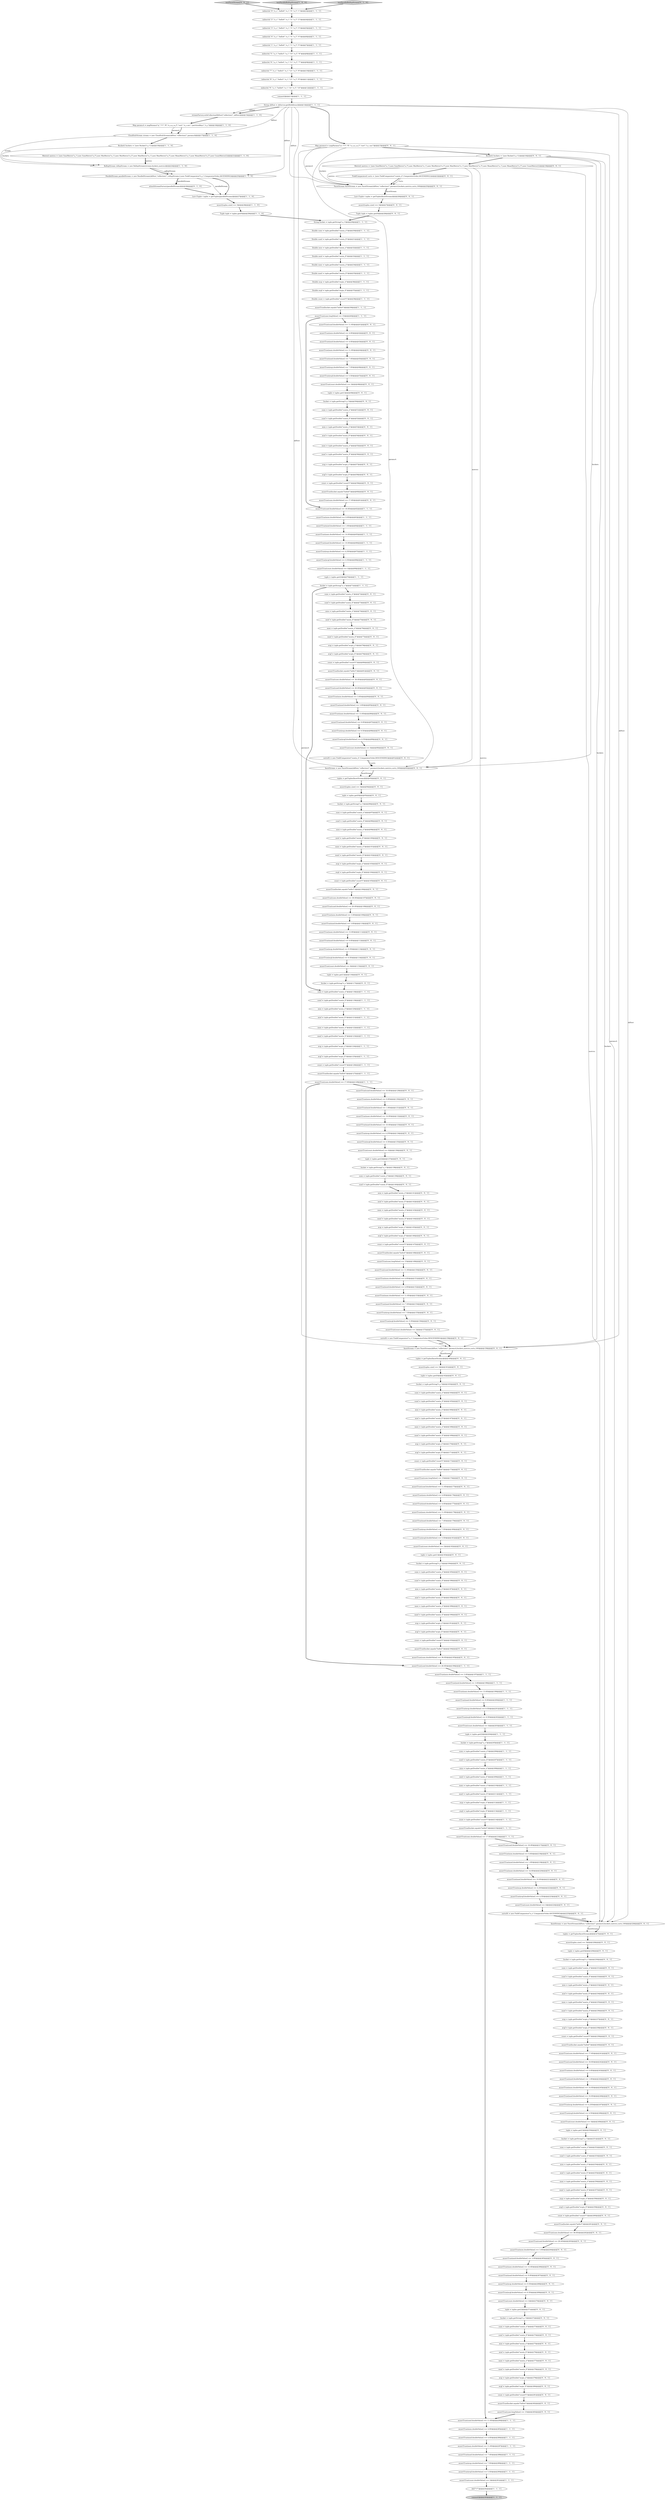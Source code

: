 digraph {
251 [style = filled, label = "assertTrue(avgf.doubleValue() == 6.5D)@@@269@@@['0', '0', '1']", fillcolor = white, shape = ellipse image = "AAA0AAABBB3BBB"];
4 [style = filled, label = "indexr(id,\"3\",\"a_s\",\"hello3\",\"a_i\",\"3\",\"a_f\",\"3\")@@@5@@@['1', '1', '1']", fillcolor = white, shape = ellipse image = "AAA0AAABBB1BBB"];
189 [style = filled, label = "assertTrue(sumi.doubleValue() == 38.0D)@@@107@@@['0', '0', '1']", fillcolor = white, shape = ellipse image = "AAA0AAABBB3BBB"];
289 [style = filled, label = "sumi = tuple.getDouble(\"sum(a_i)\")@@@273@@@['0', '0', '1']", fillcolor = white, shape = ellipse image = "AAA0AAABBB3BBB"];
293 [style = filled, label = "tuple = tuples.get(1)@@@116@@@['0', '0', '1']", fillcolor = white, shape = ellipse image = "AAA0AAABBB3BBB"];
258 [style = filled, label = "sumf = tuple.getDouble(\"sum(a_f)\")@@@98@@@['0', '0', '1']", fillcolor = white, shape = ellipse image = "AAA0AAABBB3BBB"];
121 [style = filled, label = "assertTrue(maxf.doubleValue() == 10.0D)@@@133@@@['0', '0', '1']", fillcolor = white, shape = ellipse image = "AAA0AAABBB3BBB"];
17 [style = filled, label = "mini = tuple.getDouble(\"min(a_i)\")@@@208@@@['1', '1', '1']", fillcolor = white, shape = ellipse image = "AAA0AAABBB1BBB"];
267 [style = filled, label = "assertTrue(maxf.doubleValue() == 10.0D)@@@221@@@['0', '0', '1']", fillcolor = white, shape = ellipse image = "AAA0AAABBB3BBB"];
269 [style = filled, label = "assertTrue(bucket.equals(\"hello4\"))@@@148@@@['0', '0', '1']", fillcolor = white, shape = ellipse image = "AAA0AAABBB3BBB"];
34 [style = filled, label = "assertTrue(maxi.doubleValue() == 13.0D)@@@199@@@['1', '1', '1']", fillcolor = white, shape = ellipse image = "AAA0AAABBB1BBB"];
218 [style = filled, label = "assertTrue(sumi.doubleValue() == 38.0D)@@@82@@@['0', '0', '1']", fillcolor = white, shape = ellipse image = "AAA0AAABBB3BBB"];
219 [style = filled, label = "assertTrue(maxi.doubleValue() == 14.0D)@@@220@@@['0', '0', '1']", fillcolor = white, shape = ellipse image = "AAA0AAABBB3BBB"];
168 [style = filled, label = "avgi = tuple.getDouble(\"avg(a_i)\")@@@103@@@['0', '0', '1']", fillcolor = white, shape = ellipse image = "AAA0AAABBB3BBB"];
130 [style = filled, label = "avgi = tuple.getDouble(\"avg(a_i)\")@@@258@@@['0', '0', '1']", fillcolor = white, shape = ellipse image = "AAA0AAABBB3BBB"];
117 [style = filled, label = "assert(tuples.size() == 3)@@@94@@@['0', '0', '1']", fillcolor = white, shape = ellipse image = "AAA0AAABBB3BBB"];
112 [style = filled, label = "sumi = tuple.getDouble(\"sum(a_i)\")@@@231@@@['0', '0', '1']", fillcolor = white, shape = ellipse image = "AAA0AAABBB3BBB"];
138 [style = filled, label = "Map paramsA = mapParams(\"q\",\"*:*\",\"fl\",\"a_s,a_i,a_f\",\"sort\",\"a_s asc\")@@@15@@@['0', '0', '1']", fillcolor = white, shape = ellipse image = "AAA0AAABBB3BBB"];
154 [style = filled, label = "assertTrue(sumi.longValue() == 15)@@@149@@@['0', '0', '1']", fillcolor = white, shape = ellipse image = "AAA0AAABBB3BBB"];
162 [style = filled, label = "assertTrue(maxi.doubleValue() == 11.0D)@@@178@@@['0', '0', '1']", fillcolor = white, shape = ellipse image = "AAA0AAABBB3BBB"];
236 [style = filled, label = "assertTrue(mini.doubleValue() == 4.0D)@@@151@@@['0', '0', '1']", fillcolor = white, shape = ellipse image = "AAA0AAABBB3BBB"];
74 [style = filled, label = "String zkHost = zkServer.getZkAddress()@@@14@@@['1', '1', '1']", fillcolor = white, shape = ellipse image = "AAA0AAABBB1BBB"];
249 [style = filled, label = "assertTrue(count.doubleValue() == 4)@@@90@@@['0', '0', '1']", fillcolor = white, shape = ellipse image = "AAA0AAABBB3BBB"];
146 [style = filled, label = "avgi = tuple.getDouble(\"avg(a_i)\")@@@191@@@['0', '0', '1']", fillcolor = white, shape = ellipse image = "AAA0AAABBB3BBB"];
135 [style = filled, label = "mini = tuple.getDouble(\"min(a_i)\")@@@99@@@['0', '0', '1']", fillcolor = white, shape = ellipse image = "AAA0AAABBB3BBB"];
125 [style = filled, label = "assertTrue(minf.doubleValue() == 3.0D)@@@85@@@['0', '0', '1']", fillcolor = white, shape = ellipse image = "AAA0AAABBB3BBB"];
252 [style = filled, label = "mini = tuple.getDouble(\"min(a_i)\")@@@187@@@['0', '0', '1']", fillcolor = white, shape = ellipse image = "AAA0AAABBB3BBB"];
241 [style = filled, label = "assertTrue(count.doubleValue() == 4)@@@224@@@['0', '0', '1']", fillcolor = white, shape = ellipse image = "AAA0AAABBB3BBB"];
86 [style = filled, label = "avgf = tuple.getDouble(\"avg(a_f)\")@@@213@@@['1', '1', '1']", fillcolor = white, shape = ellipse image = "AAA0AAABBB1BBB"];
158 [style = filled, label = "mini = tuple.getDouble(\"min(a_i)\")@@@233@@@['0', '0', '1']", fillcolor = white, shape = ellipse image = "AAA0AAABBB3BBB"];
242 [style = filled, label = "assertTrue(sumf.doubleValue() == 11.0D)@@@150@@@['0', '0', '1']", fillcolor = white, shape = ellipse image = "AAA0AAABBB3BBB"];
261 [style = filled, label = "sumi = tuple.getDouble(\"sum(a_i)\")@@@51@@@['0', '0', '1']", fillcolor = white, shape = ellipse image = "AAA0AAABBB3BBB"];
92 [style = filled, label = "assertTrue(bucket.equals(\"hello3\"))@@@194@@@['0', '0', '1']", fillcolor = white, shape = ellipse image = "AAA0AAABBB3BBB"];
93 [style = filled, label = "assertTrue(sumf.doubleValue() == 11.0D)@@@175@@@['0', '0', '1']", fillcolor = white, shape = ellipse image = "AAA0AAABBB3BBB"];
157 [style = filled, label = "minf = tuple.getDouble(\"min(a_f)\")@@@255@@@['0', '0', '1']", fillcolor = white, shape = ellipse image = "AAA0AAABBB3BBB"];
51 [style = filled, label = "Double maxi = tuple.getDouble(\"max(a_i)\")@@@34@@@['1', '1', '1']", fillcolor = white, shape = ellipse image = "AAA0AAABBB1BBB"];
166 [style = filled, label = "avgf = tuple.getDouble(\"avg(a_f)\")@@@259@@@['0', '0', '1']", fillcolor = white, shape = ellipse image = "AAA0AAABBB3BBB"];
298 [style = filled, label = "assertTrue(maxi.doubleValue() == 14.0D)@@@245@@@['0', '0', '1']", fillcolor = white, shape = ellipse image = "AAA0AAABBB3BBB"];
214 [style = filled, label = "avgf = tuple.getDouble(\"avg(a_f)\")@@@146@@@['0', '0', '1']", fillcolor = white, shape = ellipse image = "AAA0AAABBB3BBB"];
199 [style = filled, label = "avgf = tuple.getDouble(\"avg(a_f)\")@@@192@@@['0', '0', '1']", fillcolor = white, shape = ellipse image = "AAA0AAABBB3BBB"];
5 [style = filled, label = "assertTrue(avgi.doubleValue() == 7.5D)@@@289@@@['1', '1', '1']", fillcolor = white, shape = ellipse image = "AAA0AAABBB1BBB"];
54 [style = filled, label = "Metric(( metrics = {new SumMetric(\"a_i\"),new SumMetric(\"a_f\"),new MinMetric(\"a_i\"),new MinMetric(\"a_f\"),new MaxMetric(\"a_i\"),new MaxMetric(\"a_f\"),new MeanMetric(\"a_i\"),new MeanMetric(\"a_f\"),new CountMetric()}@@@21@@@['1', '1', '0']", fillcolor = white, shape = ellipse image = "AAA0AAABBB1BBB"];
89 [style = filled, label = "assertTrue(maxf.doubleValue() == 9.0D)@@@267@@@['0', '0', '1']", fillcolor = white, shape = ellipse image = "AAA0AAABBB3BBB"];
104 [style = filled, label = "sumf = tuple.getDouble(\"sum(a_f)\")@@@274@@@['0', '0', '1']", fillcolor = white, shape = ellipse image = "AAA0AAABBB3BBB"];
127 [style = filled, label = "minf = tuple.getDouble(\"min(a_f)\")@@@167@@@['0', '0', '1']", fillcolor = white, shape = ellipse image = "AAA0AAABBB3BBB"];
273 [style = filled, label = "sumi = tuple.getDouble(\"sum(a_i)\")@@@72@@@['0', '0', '1']", fillcolor = white, shape = ellipse image = "AAA0AAABBB3BBB"];
211 [style = filled, label = "assertTrue(sumf.doubleValue() == 18.0D)@@@217@@@['0', '0', '1']", fillcolor = white, shape = ellipse image = "AAA0AAABBB3BBB"];
178 [style = filled, label = "tuple = tuples.get(0)@@@229@@@['0', '0', '1']", fillcolor = white, shape = ellipse image = "AAA0AAABBB3BBB"];
133 [style = filled, label = "testFacetStream['0', '0', '1']", fillcolor = lightgray, shape = diamond image = "AAA0AAABBB3BBB"];
204 [style = filled, label = "assert(tuples.size() == 3)@@@228@@@['0', '0', '1']", fillcolor = white, shape = ellipse image = "AAA0AAABBB3BBB"];
114 [style = filled, label = "assertTrue(avgi.doubleValue() == 7.5D)@@@155@@@['0', '0', '1']", fillcolor = white, shape = ellipse image = "AAA0AAABBB3BBB"];
99 [style = filled, label = "avgf = tuple.getDouble(\"avg(a_f)\")@@@104@@@['0', '0', '1']", fillcolor = white, shape = ellipse image = "AAA0AAABBB3BBB"];
55 [style = filled, label = "Map paramsA = mapParams(\"q\",\"*:*\",\"fl\",\"a_s,a_i,a_f\",\"sort\",\"a_s asc\",\"partitionKeys\",\"a_s\")@@@16@@@['1', '1', '0']", fillcolor = white, shape = ellipse image = "AAA0AAABBB1BBB"];
14 [style = filled, label = "Double avgf = tuple.getDouble(\"avg(a_f)\")@@@37@@@['1', '1', '1']", fillcolor = white, shape = ellipse image = "AAA0AAABBB1BBB"];
190 [style = filled, label = "mini = tuple.getDouble(\"min(a_i)\")@@@141@@@['0', '0', '1']", fillcolor = white, shape = ellipse image = "AAA0AAABBB3BBB"];
56 [style = filled, label = "assertTrue(count.doubleValue() == 2)@@@291@@@['1', '1', '1']", fillcolor = white, shape = ellipse image = "AAA0AAABBB1BBB"];
187 [style = filled, label = "assertTrue(maxi.doubleValue() == 13.0D)@@@86@@@['0', '0', '1']", fillcolor = white, shape = ellipse image = "AAA0AAABBB3BBB"];
80 [style = filled, label = "assertTrue(bucket.equals(\"hello4\"))@@@39@@@['1', '1', '1']", fillcolor = white, shape = ellipse image = "AAA0AAABBB1BBB"];
257 [style = filled, label = "bucket = tuple.getString(\"a_s\")@@@272@@@['0', '0', '1']", fillcolor = white, shape = ellipse image = "AAA0AAABBB3BBB"];
286 [style = filled, label = "maxf = tuple.getDouble(\"max(a_f)\")@@@278@@@['0', '0', '1']", fillcolor = white, shape = ellipse image = "AAA0AAABBB3BBB"];
297 [style = filled, label = "maxf = tuple.getDouble(\"max(a_f)\")@@@169@@@['0', '0', '1']", fillcolor = white, shape = ellipse image = "AAA0AAABBB3BBB"];
134 [style = filled, label = "count = tuple.getDouble(\"count(*)\")@@@281@@@['0', '0', '1']", fillcolor = white, shape = ellipse image = "AAA0AAABBB3BBB"];
8 [style = filled, label = "assertTrue(maxi.doubleValue() == 14.0D)@@@65@@@['1', '1', '1']", fillcolor = white, shape = ellipse image = "AAA0AAABBB1BBB"];
128 [style = filled, label = "assertTrue(count.doubleValue() == 2)@@@48@@@['0', '0', '1']", fillcolor = white, shape = ellipse image = "AAA0AAABBB3BBB"];
66 [style = filled, label = "count = tuple.getDouble(\"count(*)\")@@@126@@@['1', '1', '1']", fillcolor = white, shape = ellipse image = "AAA0AAABBB1BBB"];
185 [style = filled, label = "bucket = tuple.getString(\"a_s\")@@@50@@@['0', '0', '1']", fillcolor = white, shape = ellipse image = "AAA0AAABBB3BBB"];
102 [style = filled, label = "bucket = tuple.getString(\"a_s\")@@@138@@@['0', '0', '1']", fillcolor = white, shape = ellipse image = "AAA0AAABBB3BBB"];
7 [style = filled, label = "Tuple tuple = tuples.get(0)@@@29@@@['1', '1', '0']", fillcolor = white, shape = ellipse image = "AAA0AAABBB1BBB"];
116 [style = filled, label = "minf = tuple.getDouble(\"min(a_f)\")@@@100@@@['0', '0', '1']", fillcolor = white, shape = ellipse image = "AAA0AAABBB3BBB"];
210 [style = filled, label = "assertTrue(count.doubleValue() == 2)@@@157@@@['0', '0', '1']", fillcolor = white, shape = ellipse image = "AAA0AAABBB3BBB"];
271 [style = filled, label = "assertTrue(sumi.doubleValue() == 38.0D)@@@195@@@['0', '0', '1']", fillcolor = white, shape = ellipse image = "AAA0AAABBB3BBB"];
165 [style = filled, label = "minf = tuple.getDouble(\"min(a_f)\")@@@142@@@['0', '0', '1']", fillcolor = white, shape = ellipse image = "AAA0AAABBB3BBB"];
32 [style = filled, label = "bucket = tuple.getString(\"a_s\")@@@205@@@['1', '1', '1']", fillcolor = white, shape = ellipse image = "AAA0AAABBB1BBB"];
274 [style = filled, label = "avgi = tuple.getDouble(\"avg(a_i)\")@@@145@@@['0', '0', '1']", fillcolor = white, shape = ellipse image = "AAA0AAABBB3BBB"];
68 [style = filled, label = "assertTrue(mini.doubleValue() == 4.0D)@@@285@@@['1', '1', '1']", fillcolor = white, shape = ellipse image = "AAA0AAABBB1BBB"];
197 [style = filled, label = "assertTrue(mini.doubleValue() == 0.0D)@@@130@@@['0', '0', '1']", fillcolor = white, shape = ellipse image = "AAA0AAABBB3BBB"];
149 [style = filled, label = "minf = tuple.getDouble(\"min(a_f)\")@@@188@@@['0', '0', '1']", fillcolor = white, shape = ellipse image = "AAA0AAABBB3BBB"];
262 [style = filled, label = "assertTrue(mini.doubleValue() == 0.0D)@@@243@@@['0', '0', '1']", fillcolor = white, shape = ellipse image = "AAA0AAABBB3BBB"];
33 [style = filled, label = "minf = tuple.getDouble(\"min(a_f)\")@@@209@@@['1', '1', '1']", fillcolor = white, shape = ellipse image = "AAA0AAABBB1BBB"];
13 [style = filled, label = "indexr(id,\"1\",\"a_s\",\"hello0\",\"a_i\",\"1\",\"a_f\",\"5\")@@@7@@@['1', '1', '1']", fillcolor = white, shape = ellipse image = "AAA0AAABBB1BBB"];
52 [style = filled, label = "assertTrue(avgi.doubleValue() == 9.5D)@@@201@@@['1', '1', '1']", fillcolor = white, shape = ellipse image = "AAA0AAABBB1BBB"];
207 [style = filled, label = "avgf = tuple.getDouble(\"avg(a_f)\")@@@280@@@['0', '0', '1']", fillcolor = white, shape = ellipse image = "AAA0AAABBB3BBB"];
81 [style = filled, label = "maxi = tuple.getDouble(\"max(a_i)\")@@@122@@@['1', '1', '1']", fillcolor = white, shape = ellipse image = "AAA0AAABBB1BBB"];
212 [style = filled, label = "assertTrue(bucket.equals(\"hello0\"))@@@240@@@['0', '0', '1']", fillcolor = white, shape = ellipse image = "AAA0AAABBB3BBB"];
103 [style = filled, label = "sumi = tuple.getDouble(\"sum(a_i)\")@@@139@@@['0', '0', '1']", fillcolor = white, shape = ellipse image = "AAA0AAABBB3BBB"];
161 [style = filled, label = "tuple = tuples.get(2)@@@137@@@['0', '0', '1']", fillcolor = white, shape = ellipse image = "AAA0AAABBB3BBB"];
181 [style = filled, label = "maxi = tuple.getDouble(\"max(a_i)\")@@@168@@@['0', '0', '1']", fillcolor = white, shape = ellipse image = "AAA0AAABBB3BBB"];
122 [style = filled, label = "assertTrue(avgf.doubleValue() == 6.5D)@@@89@@@['0', '0', '1']", fillcolor = white, shape = ellipse image = "AAA0AAABBB3BBB"];
184 [style = filled, label = "assertTrue(sumf.doubleValue() == 26.0D)@@@263@@@['0', '0', '1']", fillcolor = white, shape = ellipse image = "AAA0AAABBB3BBB"];
44 [style = filled, label = "sumi = tuple.getDouble(\"sum(a_i)\")@@@118@@@['1', '1', '1']", fillcolor = white, shape = ellipse image = "AAA0AAABBB1BBB"];
188 [style = filled, label = "assertTrue(avgi.doubleValue() == 9.5D)@@@113@@@['0', '0', '1']", fillcolor = white, shape = ellipse image = "AAA0AAABBB3BBB"];
277 [style = filled, label = "assertTrue(count.doubleValue() == 2)@@@182@@@['0', '0', '1']", fillcolor = white, shape = ellipse image = "AAA0AAABBB3BBB"];
195 [style = filled, label = "assertTrue(maxf.doubleValue() == 7.0D)@@@45@@@['0', '0', '1']", fillcolor = white, shape = ellipse image = "AAA0AAABBB3BBB"];
198 [style = filled, label = "assert(tuples.size() == 3)@@@161@@@['0', '0', '1']", fillcolor = white, shape = ellipse image = "AAA0AAABBB3BBB"];
143 [style = filled, label = "tuple = tuples.get(1)@@@183@@@['0', '0', '1']", fillcolor = white, shape = ellipse image = "AAA0AAABBB3BBB"];
144 [style = filled, label = "assertTrue(sumf.doubleValue() == 26.0D)@@@83@@@['0', '0', '1']", fillcolor = white, shape = ellipse image = "AAA0AAABBB3BBB"];
23 [style = filled, label = "Double minf = tuple.getDouble(\"min(a_f)\")@@@33@@@['1', '1', '1']", fillcolor = white, shape = ellipse image = "AAA0AAABBB1BBB"];
88 [style = filled, label = "attachStreamFactory(parallelStream)@@@26@@@['0', '1', '0']", fillcolor = white, shape = ellipse image = "AAA1AAABBB2BBB"];
15 [style = filled, label = "ParallelStream parallelStream = new ParallelStream(zkHost,\"collection1\",rollupStream,2,new FieldComparator(\"a_s\",ComparatorOrder.ASCENDING))@@@25@@@['1', '1', '0']", fillcolor = white, shape = ellipse image = "AAA0AAABBB1BBB"];
95 [style = filled, label = "assertTrue(bucket.equals(\"hello3\"))@@@261@@@['0', '0', '1']", fillcolor = white, shape = ellipse image = "AAA0AAABBB3BBB"];
226 [style = filled, label = "assertTrue(avgf.doubleValue() == 4.5D)@@@248@@@['0', '0', '1']", fillcolor = white, shape = ellipse image = "AAA0AAABBB3BBB"];
232 [style = filled, label = "count = tuple.getDouble(\"count(*)\")@@@59@@@['0', '0', '1']", fillcolor = white, shape = ellipse image = "AAA0AAABBB3BBB"];
175 [style = filled, label = "assertTrue(sumi.doubleValue() == 17.0D)@@@61@@@['0', '0', '1']", fillcolor = white, shape = ellipse image = "AAA0AAABBB3BBB"];
62 [style = filled, label = "commit()@@@293@@@['1', '1', '1']", fillcolor = lightgray, shape = ellipse image = "AAA0AAABBB1BBB"];
21 [style = filled, label = "avgi = tuple.getDouble(\"avg(a_i)\")@@@212@@@['1', '1', '1']", fillcolor = white, shape = ellipse image = "AAA0AAABBB1BBB"];
3 [style = filled, label = "assertTrue(avgf.doubleValue() == 5.5D)@@@290@@@['1', '1', '1']", fillcolor = white, shape = ellipse image = "AAA0AAABBB1BBB"];
160 [style = filled, label = "assertTrue(maxf.doubleValue() == 7.0D)@@@154@@@['0', '0', '1']", fillcolor = white, shape = ellipse image = "AAA0AAABBB3BBB"];
244 [style = filled, label = "assertTrue(minf.doubleValue() == 1.0D)@@@219@@@['0', '0', '1']", fillcolor = white, shape = ellipse image = "AAA0AAABBB3BBB"];
16 [style = filled, label = "Double mini = tuple.getDouble(\"min(a_i)\")@@@32@@@['1', '1', '1']", fillcolor = white, shape = ellipse image = "AAA0AAABBB1BBB"];
213 [style = filled, label = "sumf = tuple.getDouble(\"sum(a_f)\")@@@232@@@['0', '0', '1']", fillcolor = white, shape = ellipse image = "AAA0AAABBB3BBB"];
287 [style = filled, label = "sumf = tuple.getDouble(\"sum(a_f)\")@@@73@@@['0', '0', '1']", fillcolor = white, shape = ellipse image = "AAA0AAABBB3BBB"];
295 [style = filled, label = "tuple = tuples.get(0)@@@95@@@['0', '0', '1']", fillcolor = white, shape = ellipse image = "AAA0AAABBB3BBB"];
170 [style = filled, label = "maxi = tuple.getDouble(\"max(a_i)\")@@@277@@@['0', '0', '1']", fillcolor = white, shape = ellipse image = "AAA0AAABBB3BBB"];
272 [style = filled, label = "sumf = tuple.getDouble(\"sum(a_f)\")@@@186@@@['0', '0', '1']", fillcolor = white, shape = ellipse image = "AAA0AAABBB3BBB"];
46 [style = filled, label = "sumf = tuple.getDouble(\"sum(a_f)\")@@@119@@@['1', '1', '1']", fillcolor = white, shape = ellipse image = "AAA0AAABBB1BBB"];
227 [style = filled, label = "assertTrue(count.doubleValue() == 4)@@@115@@@['0', '0', '1']", fillcolor = white, shape = ellipse image = "AAA0AAABBB3BBB"];
228 [style = filled, label = "assertTrue(sumf.doubleValue() == 18.0D)@@@129@@@['0', '0', '1']", fillcolor = white, shape = ellipse image = "AAA0AAABBB3BBB"];
280 [style = filled, label = "bucket = tuple.getString(\"a_s\")@@@96@@@['0', '0', '1']", fillcolor = white, shape = ellipse image = "AAA0AAABBB3BBB"];
140 [style = filled, label = "sumi = tuple.getDouble(\"sum(a_i)\")@@@185@@@['0', '0', '1']", fillcolor = white, shape = ellipse image = "AAA0AAABBB3BBB"];
238 [style = filled, label = "assertTrue(minf.doubleValue() == 4.0D)@@@177@@@['0', '0', '1']", fillcolor = white, shape = ellipse image = "AAA0AAABBB3BBB"];
179 [style = filled, label = "assertTrue(mini.doubleValue() == 3.0D)@@@109@@@['0', '0', '1']", fillcolor = white, shape = ellipse image = "AAA0AAABBB3BBB"];
260 [style = filled, label = "sumi = tuple.getDouble(\"sum(a_i)\")@@@164@@@['0', '0', '1']", fillcolor = white, shape = ellipse image = "AAA0AAABBB3BBB"];
98 [style = filled, label = "List<Tuple> tuples = getTuples(facetStream)@@@26@@@['0', '0', '1']", fillcolor = white, shape = ellipse image = "AAA0AAABBB3BBB"];
248 [style = filled, label = "sumf = tuple.getDouble(\"sum(a_f)\")@@@253@@@['0', '0', '1']", fillcolor = white, shape = ellipse image = "AAA0AAABBB3BBB"];
9 [style = filled, label = "indexr(id,\"8\",\"a_s\",\"hello3\",\"a_i\",\"13\",\"a_f\",\"9\")@@@11@@@['1', '1', '1']", fillcolor = white, shape = ellipse image = "AAA0AAABBB1BBB"];
284 [style = filled, label = "tuple = tuples.get(1)@@@250@@@['0', '0', '1']", fillcolor = white, shape = ellipse image = "AAA0AAABBB3BBB"];
129 [style = filled, label = "assertTrue(sumi.longValue() == 15)@@@174@@@['0', '0', '1']", fillcolor = white, shape = ellipse image = "AAA0AAABBB3BBB"];
132 [style = filled, label = "assertTrue(avgf.doubleValue() == 5.5D)@@@47@@@['0', '0', '1']", fillcolor = white, shape = ellipse image = "AAA0AAABBB3BBB"];
148 [style = filled, label = "assertTrue(minf.doubleValue() == 1.0D)@@@244@@@['0', '0', '1']", fillcolor = white, shape = ellipse image = "AAA0AAABBB3BBB"];
25 [style = filled, label = "assertTrue(count.doubleValue() == 4)@@@69@@@['1', '1', '1']", fillcolor = white, shape = ellipse image = "AAA0AAABBB1BBB"];
145 [style = filled, label = "sorts(0( = new FieldComparator(\"sum(a_i)\",ComparatorOrder.DESCENDING)@@@91@@@['0', '0', '1']", fillcolor = white, shape = ellipse image = "AAA0AAABBB3BBB"];
18 [style = filled, label = "assertTrue(bucket.equals(\"hello0\"))@@@215@@@['1', '1', '1']", fillcolor = white, shape = ellipse image = "AAA0AAABBB1BBB"];
278 [style = filled, label = "sumi = tuple.getDouble(\"sum(a_i)\")@@@97@@@['0', '0', '1']", fillcolor = white, shape = ellipse image = "AAA0AAABBB3BBB"];
177 [style = filled, label = "assertTrue(avgf.doubleValue() == 4.5D)@@@135@@@['0', '0', '1']", fillcolor = white, shape = ellipse image = "AAA0AAABBB3BBB"];
12 [style = filled, label = "assertTrue(minf.doubleValue() == 1.0D)@@@64@@@['1', '1', '1']", fillcolor = white, shape = ellipse image = "AAA0AAABBB1BBB"];
192 [style = filled, label = "assertTrue(avgf.doubleValue() == 6.5D)@@@114@@@['0', '0', '1']", fillcolor = white, shape = ellipse image = "AAA0AAABBB3BBB"];
82 [style = filled, label = "avgf = tuple.getDouble(\"avg(a_f)\")@@@125@@@['1', '1', '1']", fillcolor = white, shape = ellipse image = "AAA0AAABBB1BBB"];
172 [style = filled, label = "count = tuple.getDouble(\"count(*)\")@@@105@@@['0', '0', '1']", fillcolor = white, shape = ellipse image = "AAA0AAABBB3BBB"];
237 [style = filled, label = "assertTrue(minf.doubleValue() == 4.0D)@@@152@@@['0', '0', '1']", fillcolor = white, shape = ellipse image = "AAA0AAABBB3BBB"];
206 [style = filled, label = "avgf = tuple.getDouble(\"avg(a_f)\")@@@58@@@['0', '0', '1']", fillcolor = white, shape = ellipse image = "AAA0AAABBB3BBB"];
235 [style = filled, label = "minf = tuple.getDouble(\"min(a_f)\")@@@54@@@['0', '0', '1']", fillcolor = white, shape = ellipse image = "AAA0AAABBB3BBB"];
53 [style = filled, label = "indexr(id,\"7\",\"a_s\",\"hello3\",\"a_i\",\"12\",\"a_f\",\"8\")@@@10@@@['1', '1', '1']", fillcolor = white, shape = ellipse image = "AAA0AAABBB1BBB"];
101 [style = filled, label = "assertTrue(sumf.doubleValue() == 26.0D)@@@108@@@['0', '0', '1']", fillcolor = white, shape = ellipse image = "AAA0AAABBB3BBB"];
36 [style = filled, label = "assertTrue(mini.doubleValue() == 0.0D)@@@63@@@['1', '1', '1']", fillcolor = white, shape = ellipse image = "AAA0AAABBB1BBB"];
281 [style = filled, label = "tuples = getTuples(facetStream)@@@93@@@['0', '0', '1']", fillcolor = white, shape = ellipse image = "AAA0AAABBB3BBB"];
75 [style = filled, label = "assertTrue(minf.doubleValue() == 3.0D)@@@198@@@['1', '1', '1']", fillcolor = white, shape = ellipse image = "AAA0AAABBB1BBB"];
142 [style = filled, label = "assertTrue(avgi.doubleValue() == 4.25D)@@@134@@@['0', '0', '1']", fillcolor = white, shape = ellipse image = "AAA0AAABBB3BBB"];
49 [style = filled, label = "assertTrue(avgi.doubleValue() == 4.25D)@@@67@@@['1', '1', '1']", fillcolor = white, shape = ellipse image = "AAA0AAABBB1BBB"];
250 [style = filled, label = "assertTrue(bucket.equals(\"hello0\"))@@@60@@@['0', '0', '1']", fillcolor = white, shape = ellipse image = "AAA0AAABBB3BBB"];
180 [style = filled, label = "tuples = getTuples(facetStream)@@@227@@@['0', '0', '1']", fillcolor = white, shape = ellipse image = "AAA0AAABBB3BBB"];
111 [style = filled, label = "Tuple tuple = tuples.get(0)@@@28@@@['0', '0', '1']", fillcolor = white, shape = ellipse image = "AAA0AAABBB3BBB"];
31 [style = filled, label = "count = tuple.getDouble(\"count(*)\")@@@214@@@['1', '1', '1']", fillcolor = white, shape = ellipse image = "AAA0AAABBB1BBB"];
28 [style = filled, label = "assertTrue(avgf.doubleValue() == 6.5D)@@@202@@@['1', '1', '1']", fillcolor = white, shape = ellipse image = "AAA0AAABBB1BBB"];
230 [style = filled, label = "assertTrue(avgf.doubleValue() == 4.5D)@@@223@@@['0', '0', '1']", fillcolor = white, shape = ellipse image = "AAA0AAABBB3BBB"];
194 [style = filled, label = "bucket = tuple.getString(\"a_s\")@@@251@@@['0', '0', '1']", fillcolor = white, shape = ellipse image = "AAA0AAABBB3BBB"];
58 [style = filled, label = "del(\"*:*\")@@@292@@@['1', '1', '1']", fillcolor = white, shape = ellipse image = "AAA0AAABBB1BBB"];
67 [style = filled, label = "sumi = tuple.getDouble(\"sum(a_i)\")@@@206@@@['1', '1', '1']", fillcolor = white, shape = ellipse image = "AAA0AAABBB1BBB"];
259 [style = filled, label = "maxf = tuple.getDouble(\"max(a_f)\")@@@102@@@['0', '0', '1']", fillcolor = white, shape = ellipse image = "AAA0AAABBB3BBB"];
29 [style = filled, label = "assertTrue(sumf.doubleValue() == 11.0D)@@@284@@@['1', '1', '1']", fillcolor = white, shape = ellipse image = "AAA0AAABBB1BBB"];
275 [style = filled, label = "count = tuple.getDouble(\"count(*)\")@@@80@@@['0', '0', '1']", fillcolor = white, shape = ellipse image = "AAA0AAABBB3BBB"];
109 [style = filled, label = "maxf = tuple.getDouble(\"max(a_f)\")@@@77@@@['0', '0', '1']", fillcolor = white, shape = ellipse image = "AAA0AAABBB3BBB"];
224 [style = filled, label = "tuple = tuples.get(0)@@@162@@@['0', '0', '1']", fillcolor = white, shape = ellipse image = "AAA0AAABBB3BBB"];
41 [style = filled, label = "mini = tuple.getDouble(\"min(a_i)\")@@@120@@@['1', '1', '1']", fillcolor = white, shape = ellipse image = "AAA0AAABBB1BBB"];
85 [style = filled, label = "maxf = tuple.getDouble(\"max(a_f)\")@@@211@@@['1', '1', '1']", fillcolor = white, shape = ellipse image = "AAA0AAABBB1BBB"];
47 [style = filled, label = "maxf = tuple.getDouble(\"max(a_f)\")@@@123@@@['1', '1', '1']", fillcolor = white, shape = ellipse image = "AAA0AAABBB1BBB"];
71 [style = filled, label = "Double avgi = tuple.getDouble(\"avg(a_i)\")@@@36@@@['1', '1', '1']", fillcolor = white, shape = ellipse image = "AAA0AAABBB1BBB"];
100 [style = filled, label = "sumf = tuple.getDouble(\"sum(a_f)\")@@@165@@@['0', '0', '1']", fillcolor = white, shape = ellipse image = "AAA0AAABBB3BBB"];
296 [style = filled, label = "assertTrue(sumi.doubleValue() == 17.0D)@@@241@@@['0', '0', '1']", fillcolor = white, shape = ellipse image = "AAA0AAABBB3BBB"];
240 [style = filled, label = "assertTrue(mini.doubleValue() == 3.0D)@@@264@@@['0', '0', '1']", fillcolor = white, shape = ellipse image = "AAA0AAABBB3BBB"];
216 [style = filled, label = "count = tuple.getDouble(\"count(*)\")@@@193@@@['0', '0', '1']", fillcolor = white, shape = ellipse image = "AAA0AAABBB3BBB"];
141 [style = filled, label = "maxi = tuple.getDouble(\"max(a_i)\")@@@143@@@['0', '0', '1']", fillcolor = white, shape = ellipse image = "AAA0AAABBB3BBB"];
94 [style = filled, label = "FacetStream facetStream = new FacetStream(zkHost,\"collection1\",paramsA,buckets,metrics,sorts,100)@@@25@@@['0', '0', '1']", fillcolor = white, shape = ellipse image = "AAA0AAABBB3BBB"];
220 [style = filled, label = "minf = tuple.getDouble(\"min(a_f)\")@@@276@@@['0', '0', '1']", fillcolor = white, shape = ellipse image = "AAA0AAABBB3BBB"];
292 [style = filled, label = "assertTrue(maxi.doubleValue() == 11.0D)@@@44@@@['0', '0', '1']", fillcolor = white, shape = ellipse image = "AAA0AAABBB3BBB"];
290 [style = filled, label = "assertTrue(avgi.doubleValue() == 4.25D)@@@247@@@['0', '0', '1']", fillcolor = white, shape = ellipse image = "AAA0AAABBB3BBB"];
270 [style = filled, label = "bucket = tuple.getString(\"a_s\")@@@117@@@['0', '0', '1']", fillcolor = white, shape = ellipse image = "AAA0AAABBB3BBB"];
282 [style = filled, label = "sumi = tuple.getDouble(\"sum(a_i)\")@@@252@@@['0', '0', '1']", fillcolor = white, shape = ellipse image = "AAA0AAABBB3BBB"];
205 [style = filled, label = "count = tuple.getDouble(\"count(*)\")@@@260@@@['0', '0', '1']", fillcolor = white, shape = ellipse image = "AAA0AAABBB3BBB"];
173 [style = filled, label = "assertTrue(maxf.doubleValue() == 7.0D)@@@179@@@['0', '0', '1']", fillcolor = white, shape = ellipse image = "AAA0AAABBB3BBB"];
119 [style = filled, label = "sumf = tuple.getDouble(\"sum(a_f)\")@@@140@@@['0', '0', '1']", fillcolor = white, shape = ellipse image = "AAA0AAABBB3BBB"];
171 [style = filled, label = "assertTrue(avgi.doubleValue() == 7.5D)@@@46@@@['0', '0', '1']", fillcolor = white, shape = ellipse image = "AAA0AAABBB3BBB"];
90 [style = filled, label = "avgi = tuple.getDouble(\"avg(a_i)\")@@@279@@@['0', '0', '1']", fillcolor = white, shape = ellipse image = "AAA0AAABBB3BBB"];
283 [style = filled, label = "mini = tuple.getDouble(\"min(a_i)\")@@@275@@@['0', '0', '1']", fillcolor = white, shape = ellipse image = "AAA0AAABBB3BBB"];
83 [style = filled, label = "commit()@@@13@@@['1', '1', '1']", fillcolor = white, shape = ellipse image = "AAA0AAABBB1BBB"];
169 [style = filled, label = "assertTrue(sumf.doubleValue() == 18.0D)@@@242@@@['0', '0', '1']", fillcolor = white, shape = ellipse image = "AAA0AAABBB3BBB"];
159 [style = filled, label = "maxi = tuple.getDouble(\"max(a_i)\")@@@256@@@['0', '0', '1']", fillcolor = white, shape = ellipse image = "AAA0AAABBB3BBB"];
215 [style = filled, label = "mini = tuple.getDouble(\"min(a_i)\")@@@53@@@['0', '0', '1']", fillcolor = white, shape = ellipse image = "AAA0AAABBB3BBB"];
45 [style = filled, label = "assertTrue(sumi.longValue() == 15)@@@40@@@['1', '1', '1']", fillcolor = white, shape = ellipse image = "AAA0AAABBB1BBB"];
239 [style = filled, label = "assertTrue(avgf.doubleValue() == 5.5D)@@@181@@@['0', '0', '1']", fillcolor = white, shape = ellipse image = "AAA0AAABBB3BBB"];
253 [style = filled, label = "maxi = tuple.getDouble(\"max(a_i)\")@@@55@@@['0', '0', '1']", fillcolor = white, shape = ellipse image = "AAA0AAABBB3BBB"];
26 [style = filled, label = "sumf = tuple.getDouble(\"sum(a_f)\")@@@207@@@['1', '1', '1']", fillcolor = white, shape = ellipse image = "AAA0AAABBB1BBB"];
247 [style = filled, label = "assert(tuples.size() == 3)@@@27@@@['0', '0', '1']", fillcolor = white, shape = ellipse image = "AAA0AAABBB3BBB"];
196 [style = filled, label = "avgi = tuple.getDouble(\"avg(a_i)\")@@@170@@@['0', '0', '1']", fillcolor = white, shape = ellipse image = "AAA0AAABBB3BBB"];
27 [style = filled, label = "assertTrue(minf.doubleValue() == 4.0D)@@@286@@@['1', '1', '1']", fillcolor = white, shape = ellipse image = "AAA0AAABBB1BBB"];
22 [style = filled, label = "indexr(id,\"4\",\"a_s\",\"hello4\",\"a_i\",\"4\",\"a_f\",\"4\")@@@6@@@['1', '1', '1']", fillcolor = white, shape = ellipse image = "AAA0AAABBB1BBB"];
73 [style = filled, label = "indexr(id,\"9\",\"a_s\",\"hello0\",\"a_i\",\"14\",\"a_f\",\"10\")@@@12@@@['1', '1', '1']", fillcolor = white, shape = ellipse image = "AAA0AAABBB1BBB"];
182 [style = filled, label = "assertTrue(minf.doubleValue() == 3.0D)@@@265@@@['0', '0', '1']", fillcolor = white, shape = ellipse image = "AAA0AAABBB3BBB"];
288 [style = filled, label = "assertTrue(avgi.doubleValue() == 9.5D)@@@88@@@['0', '0', '1']", fillcolor = white, shape = ellipse image = "AAA0AAABBB3BBB"];
131 [style = filled, label = "assertTrue(maxi.doubleValue() == 13.0D)@@@266@@@['0', '0', '1']", fillcolor = white, shape = ellipse image = "AAA0AAABBB3BBB"];
202 [style = filled, label = "assertTrue(sumf.doubleValue() == 11.0D)@@@41@@@['0', '0', '1']", fillcolor = white, shape = ellipse image = "AAA0AAABBB3BBB"];
264 [style = filled, label = "maxi = tuple.getDouble(\"max(a_i)\")@@@235@@@['0', '0', '1']", fillcolor = white, shape = ellipse image = "AAA0AAABBB3BBB"];
291 [style = filled, label = "assertTrue(bucket.equals(\"hello3\"))@@@81@@@['0', '0', '1']", fillcolor = white, shape = ellipse image = "AAA0AAABBB3BBB"];
266 [style = filled, label = "assertTrue(maxi.doubleValue() == 13.0D)@@@111@@@['0', '0', '1']", fillcolor = white, shape = ellipse image = "AAA0AAABBB3BBB"];
147 [style = filled, label = "assertTrue(maxf.doubleValue() == 9.0D)@@@87@@@['0', '0', '1']", fillcolor = white, shape = ellipse image = "AAA0AAABBB3BBB"];
279 [style = filled, label = "count = tuple.getDouble(\"count(*)\")@@@239@@@['0', '0', '1']", fillcolor = white, shape = ellipse image = "AAA0AAABBB3BBB"];
59 [style = filled, label = "assertTrue(sumi.doubleValue() == 17.0D)@@@128@@@['1', '1', '1']", fillcolor = white, shape = ellipse image = "AAA0AAABBB1BBB"];
124 [style = filled, label = "assertTrue(mini.doubleValue() == 0.0D)@@@218@@@['0', '0', '1']", fillcolor = white, shape = ellipse image = "AAA0AAABBB3BBB"];
151 [style = filled, label = "assertTrue(mini.doubleValue() == 4.0D)@@@176@@@['0', '0', '1']", fillcolor = white, shape = ellipse image = "AAA0AAABBB3BBB"];
156 [style = filled, label = "avgi = tuple.getDouble(\"avg(a_i)\")@@@78@@@['0', '0', '1']", fillcolor = white, shape = ellipse image = "AAA0AAABBB3BBB"];
43 [style = filled, label = "Double sumf = tuple.getDouble(\"sum(a_f)\")@@@31@@@['1', '1', '1']", fillcolor = white, shape = ellipse image = "AAA0AAABBB1BBB"];
136 [style = filled, label = "assertTrue(mini.doubleValue() == 4.0D)@@@42@@@['0', '0', '1']", fillcolor = white, shape = ellipse image = "AAA0AAABBB3BBB"];
167 [style = filled, label = "assertTrue(sumi.doubleValue() == 38.0D)@@@262@@@['0', '0', '1']", fillcolor = white, shape = ellipse image = "AAA0AAABBB3BBB"];
231 [style = filled, label = "assertTrue(avgi.doubleValue() == 4.25D)@@@222@@@['0', '0', '1']", fillcolor = white, shape = ellipse image = "AAA0AAABBB3BBB"];
6 [style = filled, label = "indexr(id,\"0\",\"a_s\",\"hello0\",\"a_i\",\"0\",\"a_f\",\"1\")@@@3@@@['1', '1', '1']", fillcolor = white, shape = ellipse image = "AAA0AAABBB1BBB"];
2 [style = filled, label = "tuple = tuples.get(2)@@@204@@@['1', '1', '1']", fillcolor = white, shape = ellipse image = "AAA0AAABBB1BBB"];
201 [style = filled, label = "minf = tuple.getDouble(\"min(a_f)\")@@@234@@@['0', '0', '1']", fillcolor = white, shape = ellipse image = "AAA0AAABBB3BBB"];
234 [style = filled, label = "assertTrue(mini.doubleValue() == 3.0D)@@@84@@@['0', '0', '1']", fillcolor = white, shape = ellipse image = "AAA0AAABBB3BBB"];
139 [style = filled, label = "assertTrue(avgi.doubleValue() == 9.5D)@@@268@@@['0', '0', '1']", fillcolor = white, shape = ellipse image = "AAA0AAABBB3BBB"];
107 [style = filled, label = "assertTrue(maxf.doubleValue() == 9.0D)@@@112@@@['0', '0', '1']", fillcolor = white, shape = ellipse image = "AAA0AAABBB3BBB"];
174 [style = filled, label = "mini = tuple.getDouble(\"min(a_i)\")@@@254@@@['0', '0', '1']", fillcolor = white, shape = ellipse image = "AAA0AAABBB3BBB"];
40 [style = filled, label = "Double maxf = tuple.getDouble(\"max(a_f)\")@@@35@@@['1', '1', '1']", fillcolor = white, shape = ellipse image = "AAA0AAABBB1BBB"];
57 [style = filled, label = "assert(tuples.size() == 3)@@@28@@@['1', '1', '0']", fillcolor = white, shape = ellipse image = "AAA0AAABBB1BBB"];
50 [style = filled, label = "testParallelRollupStream['1', '0', '0']", fillcolor = lightgray, shape = diamond image = "AAA0AAABBB1BBB"];
76 [style = filled, label = "maxi = tuple.getDouble(\"max(a_i)\")@@@210@@@['1', '1', '1']", fillcolor = white, shape = ellipse image = "AAA0AAABBB1BBB"];
110 [style = filled, label = "sorts(0( = new FieldComparator(\"a_s\",ComparatorOrder.DESCENDING)@@@158@@@['0', '0', '1']", fillcolor = white, shape = ellipse image = "AAA0AAABBB3BBB"];
217 [style = filled, label = "assertTrue(minf.doubleValue() == 3.0D)@@@110@@@['0', '0', '1']", fillcolor = white, shape = ellipse image = "AAA0AAABBB3BBB"];
96 [style = filled, label = "maxf = tuple.getDouble(\"max(a_f)\")@@@144@@@['0', '0', '1']", fillcolor = white, shape = ellipse image = "AAA0AAABBB3BBB"];
11 [style = filled, label = "assertTrue(bucket.equals(\"hello0\"))@@@127@@@['1', '1', '1']", fillcolor = white, shape = ellipse image = "AAA0AAABBB1BBB"];
120 [style = filled, label = "FieldComparator(( sorts = {new FieldComparator(\"sum(a_i)\",ComparatorOrder.ASCENDING)}@@@22@@@['0', '0', '1']", fillcolor = white, shape = ellipse image = "AAA0AAABBB3BBB"];
246 [style = filled, label = "avgf = tuple.getDouble(\"avg(a_f)\")@@@79@@@['0', '0', '1']", fillcolor = white, shape = ellipse image = "AAA0AAABBB3BBB"];
163 [style = filled, label = "assertTrue(minf.doubleValue() == 4.0D)@@@43@@@['0', '0', '1']", fillcolor = white, shape = ellipse image = "AAA0AAABBB3BBB"];
137 [style = filled, label = "sorts(0( = new FieldComparator(\"a_s\",ComparatorOrder.ASCENDING)@@@225@@@['0', '0', '1']", fillcolor = white, shape = ellipse image = "AAA0AAABBB3BBB"];
209 [style = filled, label = "assertTrue(bucket.equals(\"hello4\"))@@@173@@@['0', '0', '1']", fillcolor = white, shape = ellipse image = "AAA0AAABBB3BBB"];
152 [style = filled, label = "Metric(( metrics = {new SumMetric(\"a_i\"),new SumMetric(\"a_f\"),new MinMetric(\"a_i\"),new MinMetric(\"a_f\"),new MaxMetric(\"a_i\"),new MaxMetric(\"a_f\"),new MeanMetric(\"a_i\"),new MeanMetric(\"a_f\"),new CountMetric()}@@@19@@@['0', '0', '1']", fillcolor = white, shape = ellipse image = "AAA0AAABBB3BBB"];
176 [style = filled, label = "assertTrue(avgf.doubleValue() == 5.5D)@@@156@@@['0', '0', '1']", fillcolor = white, shape = ellipse image = "AAA0AAABBB3BBB"];
97 [style = filled, label = "sumf = tuple.getDouble(\"sum(a_f)\")@@@52@@@['0', '0', '1']", fillcolor = white, shape = ellipse image = "AAA0AAABBB3BBB"];
79 [style = filled, label = "minf = tuple.getDouble(\"min(a_f)\")@@@121@@@['1', '1', '1']", fillcolor = white, shape = ellipse image = "AAA0AAABBB1BBB"];
87 [style = filled, label = "testParallelRollupStream['0', '1', '0']", fillcolor = lightgray, shape = diamond image = "AAA0AAABBB2BBB"];
150 [style = filled, label = "assertTrue(maxf.doubleValue() == 10.0D)@@@246@@@['0', '0', '1']", fillcolor = white, shape = ellipse image = "AAA0AAABBB3BBB"];
113 [style = filled, label = "assertTrue(count.doubleValue() == 4)@@@249@@@['0', '0', '1']", fillcolor = white, shape = ellipse image = "AAA0AAABBB3BBB"];
186 [style = filled, label = "mini = tuple.getDouble(\"min(a_i)\")@@@74@@@['0', '0', '1']", fillcolor = white, shape = ellipse image = "AAA0AAABBB3BBB"];
91 [style = filled, label = "bucket = tuple.getString(\"a_s\")@@@230@@@['0', '0', '1']", fillcolor = white, shape = ellipse image = "AAA0AAABBB3BBB"];
243 [style = filled, label = "facetStream = new FacetStream(zkHost,\"collection1\",paramsA,buckets,metrics,sorts,100)@@@92@@@['0', '0', '1']", fillcolor = white, shape = ellipse image = "AAA0AAABBB3BBB"];
72 [style = filled, label = "bucket = tuple.getString(\"a_s\")@@@71@@@['1', '1', '1']", fillcolor = white, shape = ellipse image = "AAA0AAABBB1BBB"];
63 [style = filled, label = "assertTrue(maxi.doubleValue() == 11.0D)@@@287@@@['1', '1', '1']", fillcolor = white, shape = ellipse image = "AAA0AAABBB1BBB"];
191 [style = filled, label = "maxf = tuple.getDouble(\"max(a_f)\")@@@236@@@['0', '0', '1']", fillcolor = white, shape = ellipse image = "AAA0AAABBB3BBB"];
223 [style = filled, label = "assertTrue(minf.doubleValue() == 1.0D)@@@131@@@['0', '0', '1']", fillcolor = white, shape = ellipse image = "AAA0AAABBB3BBB"];
37 [style = filled, label = "assertTrue(sumi.doubleValue() == 17.0D)@@@216@@@['1', '1', '1']", fillcolor = white, shape = ellipse image = "AAA0AAABBB1BBB"];
245 [style = filled, label = "maxf = tuple.getDouble(\"max(a_f)\")@@@56@@@['0', '0', '1']", fillcolor = white, shape = ellipse image = "AAA0AAABBB3BBB"];
285 [style = filled, label = "assertTrue(maxi.doubleValue() == 14.0D)@@@132@@@['0', '0', '1']", fillcolor = white, shape = ellipse image = "AAA0AAABBB3BBB"];
294 [style = filled, label = "maxi = tuple.getDouble(\"max(a_i)\")@@@76@@@['0', '0', '1']", fillcolor = white, shape = ellipse image = "AAA0AAABBB3BBB"];
105 [style = filled, label = "facetStream = new FacetStream(zkHost,\"collection1\",paramsA,buckets,metrics,sorts,100)@@@159@@@['0', '0', '1']", fillcolor = white, shape = ellipse image = "AAA0AAABBB3BBB"];
233 [style = filled, label = "avgf = tuple.getDouble(\"avg(a_f)\")@@@238@@@['0', '0', '1']", fillcolor = white, shape = ellipse image = "AAA0AAABBB3BBB"];
256 [style = filled, label = "maxf = tuple.getDouble(\"max(a_f)\")@@@257@@@['0', '0', '1']", fillcolor = white, shape = ellipse image = "AAA0AAABBB3BBB"];
39 [style = filled, label = "avgi = tuple.getDouble(\"avg(a_i)\")@@@124@@@['1', '1', '1']", fillcolor = white, shape = ellipse image = "AAA0AAABBB1BBB"];
225 [style = filled, label = "bucket = tuple.getString(\"a_s\")@@@163@@@['0', '0', '1']", fillcolor = white, shape = ellipse image = "AAA0AAABBB3BBB"];
221 [style = filled, label = "tuple = tuples.get(1)@@@49@@@['0', '0', '1']", fillcolor = white, shape = ellipse image = "AAA0AAABBB3BBB"];
60 [style = filled, label = "assertTrue(maxf.doubleValue() == 10.0D)@@@66@@@['1', '1', '1']", fillcolor = white, shape = ellipse image = "AAA0AAABBB1BBB"];
123 [style = filled, label = "assertTrue(sumi.longValue() == 15)@@@283@@@['0', '0', '1']", fillcolor = white, shape = ellipse image = "AAA0AAABBB3BBB"];
1 [style = filled, label = "CloudSolrStream stream = new CloudSolrStream(zkHost,\"collection1\",paramsA)@@@17@@@['1', '1', '0']", fillcolor = white, shape = ellipse image = "AAA0AAABBB1BBB"];
84 [style = filled, label = "Double sumi = tuple.getDouble(\"sum(a_i)\")@@@30@@@['1', '1', '1']", fillcolor = white, shape = ellipse image = "AAA0AAABBB1BBB"];
10 [style = filled, label = "Double count = tuple.getDouble(\"count(*)\")@@@38@@@['1', '1', '1']", fillcolor = white, shape = ellipse image = "AAA0AAABBB1BBB"];
20 [style = filled, label = "assertTrue(count.doubleValue() == 4)@@@203@@@['1', '1', '1']", fillcolor = white, shape = ellipse image = "AAA0AAABBB1BBB"];
48 [style = filled, label = "List<Tuple> tuples = getTuples(parallelStream)@@@27@@@['1', '1', '0']", fillcolor = white, shape = ellipse image = "AAA0AAABBB1BBB"];
208 [style = filled, label = "avgi = tuple.getDouble(\"avg(a_i)\")@@@57@@@['0', '0', '1']", fillcolor = white, shape = ellipse image = "AAA0AAABBB3BBB"];
229 [style = filled, label = "maxf = tuple.getDouble(\"max(a_f)\")@@@190@@@['0', '0', '1']", fillcolor = white, shape = ellipse image = "AAA0AAABBB3BBB"];
77 [style = filled, label = "assertTrue(sumf.doubleValue() == 26.0D)@@@196@@@['1', '1', '1']", fillcolor = white, shape = ellipse image = "AAA0AAABBB1BBB"];
126 [style = filled, label = "assertTrue(bucket.equals(\"hello4\"))@@@282@@@['0', '0', '1']", fillcolor = white, shape = ellipse image = "AAA0AAABBB3BBB"];
0 [style = filled, label = "indexr(id,\"5\",\"a_s\",\"hello3\",\"a_i\",\"10\",\"a_f\",\"6\")@@@8@@@['1', '1', '1']", fillcolor = white, shape = ellipse image = "AAA0AAABBB1BBB"];
153 [style = filled, label = "Bucket(( buckets = {new Bucket(\"a_s\")}@@@16@@@['0', '0', '1']", fillcolor = white, shape = ellipse image = "AAA0AAABBB3BBB"];
254 [style = filled, label = "minf = tuple.getDouble(\"min(a_f)\")@@@75@@@['0', '0', '1']", fillcolor = white, shape = ellipse image = "AAA0AAABBB3BBB"];
255 [style = filled, label = "bucket = tuple.getString(\"a_s\")@@@184@@@['0', '0', '1']", fillcolor = white, shape = ellipse image = "AAA0AAABBB3BBB"];
106 [style = filled, label = "maxi = tuple.getDouble(\"max(a_i)\")@@@189@@@['0', '0', '1']", fillcolor = white, shape = ellipse image = "AAA0AAABBB3BBB"];
276 [style = filled, label = "count = tuple.getDouble(\"count(*)\")@@@172@@@['0', '0', '1']", fillcolor = white, shape = ellipse image = "AAA0AAABBB3BBB"];
61 [style = filled, label = "assertTrue(mini.doubleValue() == 3.0D)@@@197@@@['1', '1', '1']", fillcolor = white, shape = ellipse image = "AAA0AAABBB1BBB"];
65 [style = filled, label = "assertTrue(avgf.doubleValue() == 4.5D)@@@68@@@['1', '1', '1']", fillcolor = white, shape = ellipse image = "AAA0AAABBB1BBB"];
203 [style = filled, label = "avgf = tuple.getDouble(\"avg(a_f)\")@@@171@@@['0', '0', '1']", fillcolor = white, shape = ellipse image = "AAA0AAABBB3BBB"];
193 [style = filled, label = "tuples = getTuples(facetStream)@@@160@@@['0', '0', '1']", fillcolor = white, shape = ellipse image = "AAA0AAABBB3BBB"];
38 [style = filled, label = "String bucket = tuple.getString(\"a_s\")@@@29@@@['1', '1', '1']", fillcolor = white, shape = ellipse image = "AAA0AAABBB1BBB"];
42 [style = filled, label = "tuple = tuples.get(2)@@@70@@@['1', '1', '1']", fillcolor = white, shape = ellipse image = "AAA0AAABBB1BBB"];
70 [style = filled, label = "indexr(id,\"2\",\"a_s\",\"hello0\",\"a_i\",\"2\",\"a_f\",\"2\")@@@4@@@['1', '1', '1']", fillcolor = white, shape = ellipse image = "AAA0AAABBB1BBB"];
24 [style = filled, label = "Bucket(( buckets = {new Bucket(\"a_s\")}@@@18@@@['1', '1', '0']", fillcolor = white, shape = ellipse image = "AAA0AAABBB1BBB"];
64 [style = filled, label = "assertTrue(maxf.doubleValue() == 7.0D)@@@288@@@['1', '1', '1']", fillcolor = white, shape = ellipse image = "AAA0AAABBB1BBB"];
69 [style = filled, label = "indexr(id,\"6\",\"a_s\",\"hello4\",\"a_i\",\"11\",\"a_f\",\"7\")@@@9@@@['1', '1', '1']", fillcolor = white, shape = ellipse image = "AAA0AAABBB1BBB"];
30 [style = filled, label = "assertTrue(sumf.doubleValue() == 18.0D)@@@62@@@['1', '1', '1']", fillcolor = white, shape = ellipse image = "AAA0AAABBB1BBB"];
78 [style = filled, label = "assertTrue(maxf.doubleValue() == 9.0D)@@@200@@@['1', '1', '1']", fillcolor = white, shape = ellipse image = "AAA0AAABBB1BBB"];
118 [style = filled, label = "assertTrue(bucket.equals(\"hello3\"))@@@106@@@['0', '0', '1']", fillcolor = white, shape = ellipse image = "AAA0AAABBB3BBB"];
35 [style = filled, label = "streamFactory.withCollectionZkHost(\"collection1\",zkHost)@@@15@@@['1', '1', '0']", fillcolor = white, shape = ellipse image = "AAA0AAABBB1BBB"];
108 [style = filled, label = "avgi = tuple.getDouble(\"avg(a_i)\")@@@237@@@['0', '0', '1']", fillcolor = white, shape = ellipse image = "AAA0AAABBB3BBB"];
115 [style = filled, label = "count = tuple.getDouble(\"count(*)\")@@@147@@@['0', '0', '1']", fillcolor = white, shape = ellipse image = "AAA0AAABBB3BBB"];
265 [style = filled, label = "maxi = tuple.getDouble(\"max(a_i)\")@@@101@@@['0', '0', '1']", fillcolor = white, shape = ellipse image = "AAA0AAABBB3BBB"];
19 [style = filled, label = "RollupStream rollupStream = new RollupStream(stream,buckets,metrics)@@@24@@@['1', '1', '0']", fillcolor = white, shape = ellipse image = "AAA0AAABBB1BBB"];
200 [style = filled, label = "assertTrue(maxi.doubleValue() == 11.0D)@@@153@@@['0', '0', '1']", fillcolor = white, shape = ellipse image = "AAA0AAABBB3BBB"];
155 [style = filled, label = "mini = tuple.getDouble(\"min(a_i)\")@@@166@@@['0', '0', '1']", fillcolor = white, shape = ellipse image = "AAA0AAABBB3BBB"];
222 [style = filled, label = "assertTrue(avgi.doubleValue() == 7.5D)@@@180@@@['0', '0', '1']", fillcolor = white, shape = ellipse image = "AAA0AAABBB3BBB"];
263 [style = filled, label = "tuple = tuples.get(2)@@@271@@@['0', '0', '1']", fillcolor = white, shape = ellipse image = "AAA0AAABBB3BBB"];
268 [style = filled, label = "assertTrue(count.doubleValue() == 4)@@@270@@@['0', '0', '1']", fillcolor = white, shape = ellipse image = "AAA0AAABBB3BBB"];
183 [style = filled, label = "facetStream = new FacetStream(zkHost,\"collection1\",paramsA,buckets,metrics,sorts,100)@@@226@@@['0', '0', '1']", fillcolor = white, shape = ellipse image = "AAA0AAABBB3BBB"];
164 [style = filled, label = "assertTrue(count.doubleValue() == 4)@@@136@@@['0', '0', '1']", fillcolor = white, shape = ellipse image = "AAA0AAABBB3BBB"];
40->71 [style = bold, label=""];
0->69 [style = bold, label=""];
138->105 [style = solid, label="paramsA"];
126->123 [style = bold, label=""];
223->285 [style = bold, label=""];
131->89 [style = bold, label=""];
26->17 [style = bold, label=""];
138->243 [style = solid, label="paramsA"];
262->148 [style = bold, label=""];
209->129 [style = bold, label=""];
115->269 [style = bold, label=""];
163->292 [style = bold, label=""];
280->278 [style = bold, label=""];
154->242 [style = bold, label=""];
56->58 [style = bold, label=""];
84->43 [style = bold, label=""];
240->182 [style = bold, label=""];
199->216 [style = bold, label=""];
180->204 [style = bold, label=""];
281->117 [style = bold, label=""];
118->189 [style = bold, label=""];
132->128 [style = bold, label=""];
224->225 [style = bold, label=""];
232->250 [style = bold, label=""];
148->298 [style = bold, label=""];
31->18 [style = bold, label=""];
73->83 [style = bold, label=""];
4->22 [style = bold, label=""];
9->73 [style = bold, label=""];
146->199 [style = bold, label=""];
166->205 [style = bold, label=""];
239->277 [style = bold, label=""];
97->215 [style = bold, label=""];
21->86 [style = bold, label=""];
260->100 [style = bold, label=""];
128->221 [style = bold, label=""];
74->138 [style = bold, label=""];
250->175 [style = bold, label=""];
182->131 [style = bold, label=""];
204->178 [style = bold, label=""];
104->283 [style = bold, label=""];
141->96 [style = bold, label=""];
274->214 [style = bold, label=""];
58->62 [style = bold, label=""];
228->197 [style = bold, label=""];
205->95 [style = bold, label=""];
138->94 [style = solid, label="paramsA"];
55->1 [style = bold, label=""];
16->23 [style = bold, label=""];
259->168 [style = bold, label=""];
57->7 [style = bold, label=""];
77->61 [style = bold, label=""];
191->108 [style = bold, label=""];
215->235 [style = bold, label=""];
287->186 [style = bold, label=""];
162->173 [style = bold, label=""];
74->243 [style = solid, label="zkHost"];
153->94 [style = solid, label="buckets"];
74->1 [style = solid, label="zkHost"];
152->243 [style = solid, label="metrics"];
25->42 [style = bold, label=""];
93->151 [style = bold, label=""];
202->136 [style = bold, label=""];
20->2 [style = bold, label=""];
175->30 [style = bold, label=""];
63->64 [style = bold, label=""];
10->80 [style = bold, label=""];
14->10 [style = bold, label=""];
105->193 [style = solid, label="facetStream"];
153->243 [style = solid, label="buckets"];
71->14 [style = bold, label=""];
186->254 [style = bold, label=""];
144->234 [style = bold, label=""];
83->74 [style = bold, label=""];
22->13 [style = bold, label=""];
74->35 [style = bold, label=""];
64->5 [style = bold, label=""];
212->296 [style = bold, label=""];
170->286 [style = bold, label=""];
178->91 [style = bold, label=""];
152->183 [style = solid, label="metrics"];
117->295 [style = bold, label=""];
159->256 [style = bold, label=""];
29->68 [style = bold, label=""];
292->195 [style = bold, label=""];
44->46 [style = bold, label=""];
53->9 [style = bold, label=""];
295->280 [style = bold, label=""];
203->276 [style = bold, label=""];
13->0 [style = bold, label=""];
70->4 [style = bold, label=""];
206->232 [style = bold, label=""];
173->222 [style = bold, label=""];
236->237 [style = bold, label=""];
161->102 [style = bold, label=""];
271->77 [style = bold, label=""];
111->38 [style = bold, label=""];
270->44 [style = bold, label=""];
47->39 [style = bold, label=""];
296->169 [style = bold, label=""];
156->246 [style = bold, label=""];
122->249 [style = bold, label=""];
167->184 [style = bold, label=""];
19->15 [style = solid, label="rollupStream"];
24->54 [style = bold, label=""];
60->49 [style = bold, label=""];
273->287 [style = bold, label=""];
265->259 [style = bold, label=""];
127->181 [style = bold, label=""];
82->66 [style = bold, label=""];
192->227 [style = bold, label=""];
79->81 [style = bold, label=""];
43->16 [style = bold, label=""];
227->293 [style = bold, label=""];
121->142 [style = bold, label=""];
216->92 [style = bold, label=""];
125->187 [style = bold, label=""];
95->167 [style = bold, label=""];
179->217 [style = bold, label=""];
221->185 [style = bold, label=""];
169->262 [style = bold, label=""];
145->243 [style = bold, label=""];
277->143 [style = bold, label=""];
78->52 [style = bold, label=""];
185->261 [style = bold, label=""];
61->75 [style = bold, label=""];
67->26 [style = bold, label=""];
210->110 [style = bold, label=""];
267->231 [style = bold, label=""];
137->183 [style = bold, label=""];
256->130 [style = bold, label=""];
112->213 [style = bold, label=""];
123->29 [style = bold, label=""];
184->240 [style = bold, label=""];
220->170 [style = bold, label=""];
48->57 [style = bold, label=""];
188->192 [style = bold, label=""];
243->281 [style = solid, label="facetStream"];
85->21 [style = bold, label=""];
2->32 [style = bold, label=""];
282->248 [style = bold, label=""];
90->207 [style = bold, label=""];
278->258 [style = bold, label=""];
160->114 [style = bold, label=""];
94->98 [style = solid, label="facetStream"];
99->172 [style = bold, label=""];
110->105 [style = solid, label="sorts"];
81->47 [style = bold, label=""];
133->6 [style = bold, label=""];
145->243 [style = solid, label="sorts"];
46->41 [style = bold, label=""];
68->27 [style = bold, label=""];
94->98 [style = bold, label=""];
177->164 [style = bold, label=""];
36->12 [style = bold, label=""];
284->194 [style = bold, label=""];
30->36 [style = bold, label=""];
183->180 [style = solid, label="facetStream"];
136->163 [style = bold, label=""];
183->180 [style = bold, label=""];
17->33 [style = bold, label=""];
168->99 [style = bold, label=""];
285->121 [style = bold, label=""];
288->122 [style = bold, label=""];
231->230 [style = bold, label=""];
242->236 [style = bold, label=""];
140->272 [style = bold, label=""];
55->1 [style = solid, label="paramsA"];
138->183 [style = solid, label="paramsA"];
152->105 [style = solid, label="metrics"];
8->60 [style = bold, label=""];
298->150 [style = bold, label=""];
119->190 [style = bold, label=""];
11->59 [style = bold, label=""];
54->19 [style = bold, label=""];
153->183 [style = solid, label="buckets"];
248->174 [style = bold, label=""];
176->210 [style = bold, label=""];
198->224 [style = bold, label=""];
149->106 [style = bold, label=""];
201->264 [style = bold, label=""];
157->159 [style = bold, label=""];
89->139 [style = bold, label=""];
105->193 [style = bold, label=""];
218->144 [style = bold, label=""];
28->20 [style = bold, label=""];
217->266 [style = bold, label=""];
208->206 [style = bold, label=""];
244->219 [style = bold, label=""];
153->152 [style = bold, label=""];
237->200 [style = bold, label=""];
45->30 [style = bold, label=""];
24->19 [style = solid, label="buckets"];
171->132 [style = bold, label=""];
34->78 [style = bold, label=""];
72->273 [style = bold, label=""];
255->140 [style = bold, label=""];
92->271 [style = bold, label=""];
134->126 [style = bold, label=""];
137->183 [style = solid, label="sorts"];
130->166 [style = bold, label=""];
1->24 [style = bold, label=""];
51->40 [style = bold, label=""];
153->105 [style = solid, label="buckets"];
241->137 [style = bold, label=""];
174->157 [style = bold, label=""];
74->94 [style = solid, label="zkHost"];
235->253 [style = bold, label=""];
264->191 [style = bold, label=""];
35->55 [style = bold, label=""];
106->229 [style = bold, label=""];
238->162 [style = bold, label=""];
289->104 [style = bold, label=""];
50->6 [style = bold, label=""];
37->29 [style = bold, label=""];
15->48 [style = bold, label=""];
120->94 [style = bold, label=""];
15->88 [style = bold, label=""];
269->154 [style = bold, label=""];
103->119 [style = bold, label=""];
54->19 [style = solid, label="metrics"];
42->72 [style = bold, label=""];
229->146 [style = bold, label=""];
257->289 [style = bold, label=""];
219->267 [style = bold, label=""];
272->252 [style = bold, label=""];
45->202 [style = bold, label=""];
135->116 [style = bold, label=""];
225->260 [style = bold, label=""];
196->203 [style = bold, label=""];
5->3 [style = bold, label=""];
100->155 [style = bold, label=""];
181->297 [style = bold, label=""];
108->233 [style = bold, label=""];
147->288 [style = bold, label=""];
286->90 [style = bold, label=""];
247->111 [style = bold, label=""];
75->34 [style = bold, label=""];
74->105 [style = solid, label="zkHost"];
143->255 [style = bold, label=""];
12->8 [style = bold, label=""];
152->120 [style = bold, label=""];
23->51 [style = bold, label=""];
33->76 [style = bold, label=""];
245->208 [style = bold, label=""];
1->19 [style = solid, label="stream"];
15->88 [style = solid, label="parallelStream"];
249->145 [style = bold, label=""];
297->196 [style = bold, label=""];
189->101 [style = bold, label=""];
172->118 [style = bold, label=""];
222->239 [style = bold, label=""];
151->238 [style = bold, label=""];
37->211 [style = bold, label=""];
74->35 [style = solid, label="zkHost"];
7->38 [style = bold, label=""];
200->160 [style = bold, label=""];
268->263 [style = bold, label=""];
49->65 [style = bold, label=""];
258->135 [style = bold, label=""];
190->165 [style = bold, label=""];
207->134 [style = bold, label=""];
158->201 [style = bold, label=""];
3->56 [style = bold, label=""];
74->183 [style = solid, label="zkHost"];
253->245 [style = bold, label=""];
139->251 [style = bold, label=""];
283->220 [style = bold, label=""];
226->113 [style = bold, label=""];
138->153 [style = bold, label=""];
246->275 [style = bold, label=""];
110->105 [style = bold, label=""];
213->158 [style = bold, label=""];
38->84 [style = bold, label=""];
124->244 [style = bold, label=""];
39->82 [style = bold, label=""];
251->268 [style = bold, label=""];
19->15 [style = bold, label=""];
294->109 [style = bold, label=""];
263->257 [style = bold, label=""];
87->6 [style = bold, label=""];
80->45 [style = bold, label=""];
266->107 [style = bold, label=""];
254->294 [style = bold, label=""];
59->77 [style = bold, label=""];
6->70 [style = bold, label=""];
72->44 [style = bold, label=""];
261->97 [style = bold, label=""];
114->176 [style = bold, label=""];
102->103 [style = bold, label=""];
290->226 [style = bold, label=""];
32->67 [style = bold, label=""];
88->48 [style = bold, label=""];
252->149 [style = bold, label=""];
66->11 [style = bold, label=""];
41->79 [style = bold, label=""];
276->209 [style = bold, label=""];
195->171 [style = bold, label=""];
230->241 [style = bold, label=""];
187->147 [style = bold, label=""];
275->291 [style = bold, label=""];
91->112 [style = bold, label=""];
113->284 [style = bold, label=""];
59->228 [style = bold, label=""];
15->48 [style = solid, label="parallelStream"];
116->265 [style = bold, label=""];
194->282 [style = bold, label=""];
234->125 [style = bold, label=""];
65->25 [style = bold, label=""];
69->53 [style = bold, label=""];
197->223 [style = bold, label=""];
279->212 [style = bold, label=""];
211->124 [style = bold, label=""];
155->127 [style = bold, label=""];
164->161 [style = bold, label=""];
27->63 [style = bold, label=""];
101->179 [style = bold, label=""];
107->188 [style = bold, label=""];
18->37 [style = bold, label=""];
142->177 [style = bold, label=""];
193->198 [style = bold, label=""];
76->85 [style = bold, label=""];
233->279 [style = bold, label=""];
165->141 [style = bold, label=""];
109->156 [style = bold, label=""];
96->274 [style = bold, label=""];
291->218 [style = bold, label=""];
52->28 [style = bold, label=""];
129->93 [style = bold, label=""];
243->281 [style = bold, label=""];
214->115 [style = bold, label=""];
98->247 [style = bold, label=""];
293->270 [style = bold, label=""];
150->290 [style = bold, label=""];
120->94 [style = solid, label="sorts"];
152->94 [style = solid, label="metrics"];
86->31 [style = bold, label=""];
74->15 [style = solid, label="zkHost"];
}
